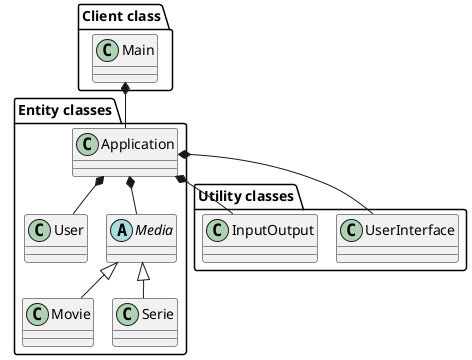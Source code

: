 @startuml
'https://plantuml.com/class-diagram
!pragma layout smetana

'Client Package
package "Client class"{
class Main
}

'Utility Package
package "Utility classes"{
class UserInterface
class InputOutput
}

'Entity Package
package "Entity classes"{
class Movie
class Serie
class Application
class User
abstract Media
}

'Label on Relations !MANGLER
Application *-- UserInterface
Application *-- InputOutput
Application *-- User
Application *-- Media
Media <|-- Serie
Media <|-- Movie
Main *-- Application

'Class Methods & Attributes

@enduml